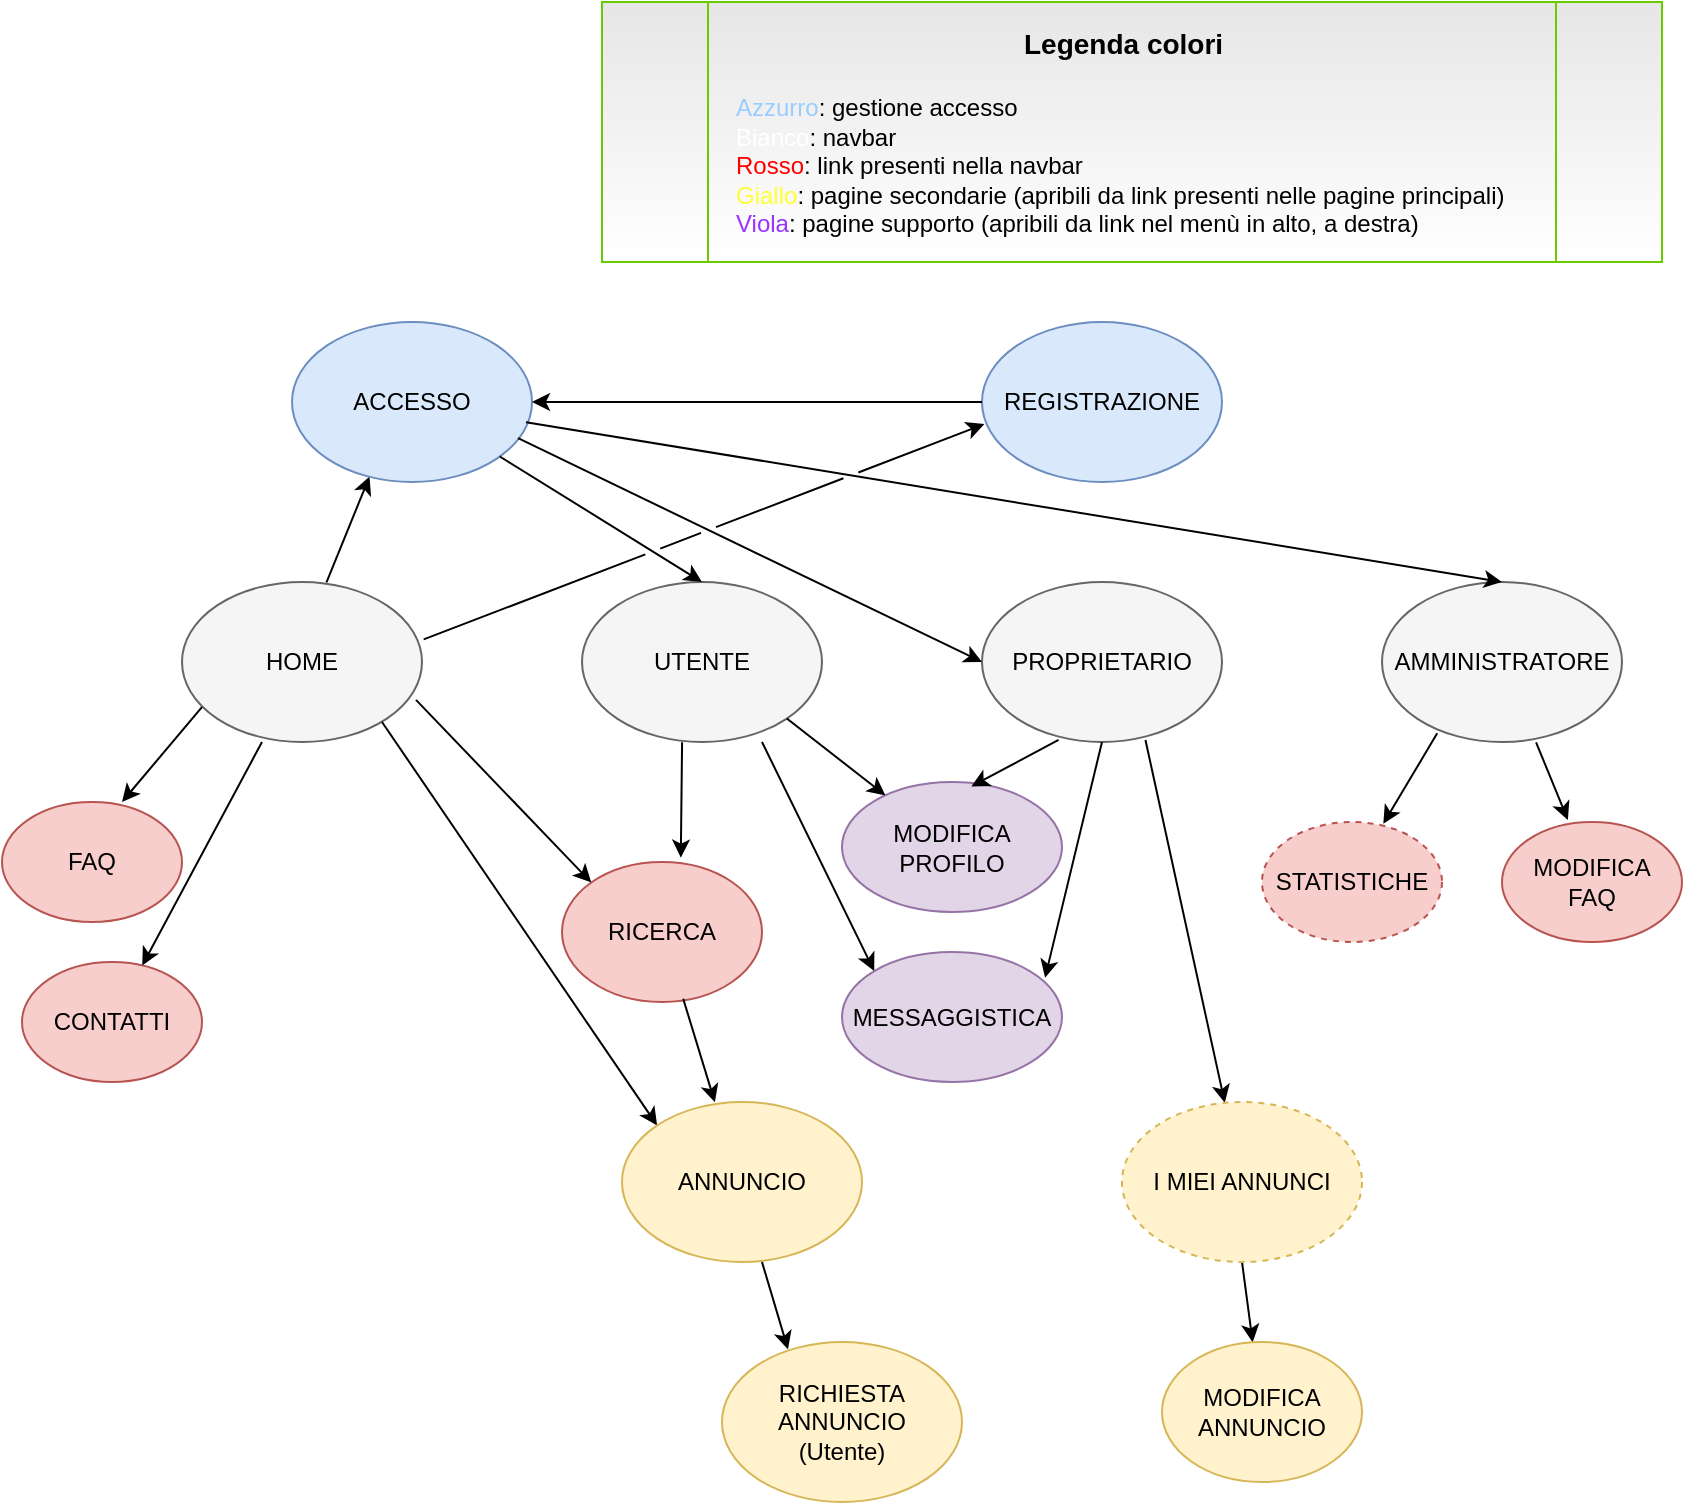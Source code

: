 <mxfile version="17.5.0" type="google"><diagram id="-Wcou86hjlJFKcC1c4PE" name="Page-1"><mxGraphModel dx="1384" dy="641" grid="1" gridSize="10" guides="1" tooltips="1" connect="1" arrows="1" fold="1" page="1" pageScale="1" pageWidth="850" pageHeight="1100" math="0" shadow="0"><root><mxCell id="0"/><mxCell id="1" parent="0"/><mxCell id="fVZKBjpOwWYT5I9LFeN5-1" value="" style="ellipse;whiteSpace=wrap;html=1;fillColor=#f5f5f5;strokeColor=#666666;fontColor=#333333;" parent="1" vertex="1"><mxGeometry x="100" y="310" width="120" height="80" as="geometry"/></mxCell><mxCell id="fVZKBjpOwWYT5I9LFeN5-2" value="HOME" style="text;html=1;strokeColor=none;fillColor=none;align=center;verticalAlign=middle;whiteSpace=wrap;rounded=0;" parent="1" vertex="1"><mxGeometry x="130" y="335" width="60" height="30" as="geometry"/></mxCell><mxCell id="fVZKBjpOwWYT5I9LFeN5-3" value="" style="ellipse;whiteSpace=wrap;html=1;fillColor=#f5f5f5;strokeColor=#666666;fontColor=#333333;" parent="1" vertex="1"><mxGeometry x="300" y="310" width="120" height="80" as="geometry"/></mxCell><mxCell id="fVZKBjpOwWYT5I9LFeN5-4" value="UTENTE" style="text;html=1;strokeColor=none;fillColor=none;align=center;verticalAlign=middle;whiteSpace=wrap;rounded=0;" parent="1" vertex="1"><mxGeometry x="330" y="335" width="60" height="30" as="geometry"/></mxCell><mxCell id="fVZKBjpOwWYT5I9LFeN5-5" value="" style="ellipse;whiteSpace=wrap;html=1;fillColor=#f5f5f5;fontColor=#333333;strokeColor=#666666;" parent="1" vertex="1"><mxGeometry x="500" y="310" width="120" height="80" as="geometry"/></mxCell><mxCell id="fVZKBjpOwWYT5I9LFeN5-6" value="PROPRIETARIO" style="text;html=1;strokeColor=none;fillColor=none;align=center;verticalAlign=middle;whiteSpace=wrap;rounded=0;" parent="1" vertex="1"><mxGeometry x="530" y="335" width="60" height="30" as="geometry"/></mxCell><mxCell id="fVZKBjpOwWYT5I9LFeN5-7" value="" style="ellipse;whiteSpace=wrap;html=1;fillColor=#f5f5f5;fontColor=#333333;strokeColor=#666666;" parent="1" vertex="1"><mxGeometry x="700" y="310" width="120" height="80" as="geometry"/></mxCell><mxCell id="fVZKBjpOwWYT5I9LFeN5-8" value="AMMINISTRATORE" style="text;html=1;strokeColor=none;fillColor=none;align=center;verticalAlign=middle;whiteSpace=wrap;rounded=0;" parent="1" vertex="1"><mxGeometry x="730" y="335" width="60" height="30" as="geometry"/></mxCell><mxCell id="fVZKBjpOwWYT5I9LFeN5-9" value="" style="endArrow=none;startArrow=classic;html=1;rounded=0;entryX=0.083;entryY=0.782;entryDx=0;entryDy=0;entryPerimeter=0;endFill=0;" parent="1" target="fVZKBjpOwWYT5I9LFeN5-1" edge="1"><mxGeometry width="50" height="50" relative="1" as="geometry"><mxPoint x="70" y="420" as="sourcePoint"/><mxPoint x="120" y="410" as="targetPoint"/></mxGeometry></mxCell><mxCell id="fVZKBjpOwWYT5I9LFeN5-13" value="" style="endArrow=none;startArrow=classic;html=1;rounded=0;endFill=0;entryX=0.602;entryY=0.002;entryDx=0;entryDy=0;exitX=0.323;exitY=0.966;exitDx=0;exitDy=0;entryPerimeter=0;exitPerimeter=0;" parent="1" source="fVZKBjpOwWYT5I9LFeN5-26" target="fVZKBjpOwWYT5I9LFeN5-1" edge="1"><mxGeometry width="50" height="50" relative="1" as="geometry"><mxPoint x="160" y="290" as="sourcePoint"/><mxPoint x="170" y="390" as="targetPoint"/></mxGeometry></mxCell><mxCell id="fVZKBjpOwWYT5I9LFeN5-14" value="" style="endArrow=none;startArrow=classic;html=1;rounded=0;entryX=0;entryY=0.605;entryDx=0;entryDy=0;entryPerimeter=0;endFill=0;exitX=0;exitY=0;exitDx=0;exitDy=0;" parent="1" source="fVZKBjpOwWYT5I9LFeN5-16" edge="1"><mxGeometry width="50" height="50" relative="1" as="geometry"><mxPoint x="250" y="465" as="sourcePoint"/><mxPoint x="200" y="380" as="targetPoint"/></mxGeometry></mxCell><mxCell id="fVZKBjpOwWYT5I9LFeN5-16" value="ANNUNCIO" style="ellipse;whiteSpace=wrap;html=1;fillColor=#fff2cc;strokeColor=#d6b656;" parent="1" vertex="1"><mxGeometry x="320" y="570" width="120" height="80" as="geometry"/></mxCell><mxCell id="fVZKBjpOwWYT5I9LFeN5-17" value="" style="endArrow=none;startArrow=classic;html=1;rounded=0;endFill=0;entryX=0.417;entryY=1.002;entryDx=0;entryDy=0;entryPerimeter=0;exitX=0.594;exitY=-0.031;exitDx=0;exitDy=0;exitPerimeter=0;" parent="1" source="fVZKBjpOwWYT5I9LFeN5-30" target="fVZKBjpOwWYT5I9LFeN5-3" edge="1"><mxGeometry width="50" height="50" relative="1" as="geometry"><mxPoint x="330" y="430" as="sourcePoint"/><mxPoint x="350" y="390" as="targetPoint"/></mxGeometry></mxCell><mxCell id="fVZKBjpOwWYT5I9LFeN5-18" value="" style="endArrow=none;startArrow=classic;html=1;rounded=0;endFill=0;entryX=0.681;entryY=0.987;entryDx=0;entryDy=0;entryPerimeter=0;" parent="1" source="fVZKBjpOwWYT5I9LFeN5-38" target="fVZKBjpOwWYT5I9LFeN5-5" edge="1"><mxGeometry width="50" height="50" relative="1" as="geometry"><mxPoint x="494.72" y="454.56" as="sourcePoint"/><mxPoint x="590" y="400" as="targetPoint"/></mxGeometry></mxCell><mxCell id="fVZKBjpOwWYT5I9LFeN5-22" value="&lt;div&gt;FAQ&lt;/div&gt;" style="ellipse;whiteSpace=wrap;html=1;fillColor=#f8cecc;strokeColor=#b85450;" parent="1" vertex="1"><mxGeometry x="10" y="420" width="90" height="60" as="geometry"/></mxCell><mxCell id="fVZKBjpOwWYT5I9LFeN5-23" value="CONTATTI" style="ellipse;whiteSpace=wrap;html=1;fillColor=#f8cecc;strokeColor=#b85450;" parent="1" vertex="1"><mxGeometry x="20" y="500" width="90" height="60" as="geometry"/></mxCell><mxCell id="fVZKBjpOwWYT5I9LFeN5-24" value="" style="endArrow=none;startArrow=classic;html=1;rounded=0;endFill=0;" parent="1" source="fVZKBjpOwWYT5I9LFeN5-23" edge="1"><mxGeometry width="50" height="50" relative="1" as="geometry"><mxPoint x="150" y="480" as="sourcePoint"/><mxPoint x="140" y="390" as="targetPoint"/></mxGeometry></mxCell><mxCell id="fVZKBjpOwWYT5I9LFeN5-25" value="REGISTRAZIONE" style="ellipse;whiteSpace=wrap;html=1;fillColor=#dae8fc;strokeColor=#6c8ebf;" parent="1" vertex="1"><mxGeometry x="500" y="180" width="120" height="80" as="geometry"/></mxCell><mxCell id="fVZKBjpOwWYT5I9LFeN5-26" value="ACCESSO" style="ellipse;whiteSpace=wrap;html=1;fillColor=#dae8fc;strokeColor=#6c8ebf;" parent="1" vertex="1"><mxGeometry x="155" y="180" width="120" height="80" as="geometry"/></mxCell><mxCell id="fVZKBjpOwWYT5I9LFeN5-28" value="" style="endArrow=none;startArrow=classic;html=1;rounded=0;entryX=0.5;entryY=1;entryDx=0;entryDy=0;endFill=0;" parent="1" source="fVZKBjpOwWYT5I9LFeN5-29" target="fVZKBjpOwWYT5I9LFeN5-38" edge="1"><mxGeometry width="50" height="50" relative="1" as="geometry"><mxPoint x="360" y="590" as="sourcePoint"/><mxPoint x="299.98" y="530" as="targetPoint"/></mxGeometry></mxCell><mxCell id="fVZKBjpOwWYT5I9LFeN5-29" value="&lt;div&gt;MODIFICA&lt;/div&gt;&lt;div&gt;ANNUNCIO&lt;/div&gt;" style="ellipse;whiteSpace=wrap;html=1;fillColor=#fff2cc;strokeColor=#d6b656;" parent="1" vertex="1"><mxGeometry x="590" y="690" width="100" height="70" as="geometry"/></mxCell><mxCell id="fVZKBjpOwWYT5I9LFeN5-30" value="RICERCA" style="ellipse;whiteSpace=wrap;html=1;fillColor=#f8cecc;strokeColor=#b85450;" parent="1" vertex="1"><mxGeometry x="290" y="450" width="100" height="70" as="geometry"/></mxCell><mxCell id="fVZKBjpOwWYT5I9LFeN5-32" value="" style="endArrow=none;startArrow=classic;html=1;rounded=0;endFill=0;entryX=0.975;entryY=0.737;entryDx=0;entryDy=0;entryPerimeter=0;exitX=0;exitY=0;exitDx=0;exitDy=0;" parent="1" source="fVZKBjpOwWYT5I9LFeN5-30" target="fVZKBjpOwWYT5I9LFeN5-1" edge="1"><mxGeometry width="50" height="50" relative="1" as="geometry"><mxPoint x="349.4" y="437.83" as="sourcePoint"/><mxPoint x="360.04" y="400.16" as="targetPoint"/></mxGeometry></mxCell><mxCell id="fVZKBjpOwWYT5I9LFeN5-33" value="" style="endArrow=none;startArrow=classic;html=1;rounded=0;endFill=0;entryX=0.606;entryY=0.977;entryDx=0;entryDy=0;entryPerimeter=0;exitX=0.387;exitY=0.002;exitDx=0;exitDy=0;exitPerimeter=0;" parent="1" source="fVZKBjpOwWYT5I9LFeN5-16" target="fVZKBjpOwWYT5I9LFeN5-30" edge="1"><mxGeometry width="50" height="50" relative="1" as="geometry"><mxPoint x="351" y="580" as="sourcePoint"/><mxPoint x="360.04" y="400.16" as="targetPoint"/></mxGeometry></mxCell><mxCell id="fVZKBjpOwWYT5I9LFeN5-35" value="&lt;div&gt;MODIFICA&lt;/div&gt;&lt;div&gt;PROFILO&lt;br&gt;&lt;/div&gt;" style="ellipse;whiteSpace=wrap;html=1;fillColor=#e1d5e7;strokeColor=#9673a6;" parent="1" vertex="1"><mxGeometry x="430" y="410" width="110" height="65" as="geometry"/></mxCell><mxCell id="fVZKBjpOwWYT5I9LFeN5-36" value="" style="endArrow=none;startArrow=classic;html=1;rounded=0;endFill=0;entryX=0.319;entryY=0.987;entryDx=0;entryDy=0;entryPerimeter=0;exitX=0.588;exitY=0.034;exitDx=0;exitDy=0;exitPerimeter=0;" parent="1" source="fVZKBjpOwWYT5I9LFeN5-35" target="fVZKBjpOwWYT5I9LFeN5-5" edge="1"><mxGeometry width="50" height="50" relative="1" as="geometry"><mxPoint x="392.574" y="573.77" as="sourcePoint"/><mxPoint x="527.574" y="388.284" as="targetPoint"/></mxGeometry></mxCell><mxCell id="fVZKBjpOwWYT5I9LFeN5-37" value="" style="endArrow=none;startArrow=classic;html=1;rounded=0;endFill=0;entryX=1;entryY=1;entryDx=0;entryDy=0;" parent="1" source="fVZKBjpOwWYT5I9LFeN5-35" target="fVZKBjpOwWYT5I9LFeN5-3" edge="1"><mxGeometry width="50" height="50" relative="1" as="geometry"><mxPoint x="504.68" y="507.21" as="sourcePoint"/><mxPoint x="548.28" y="398.96" as="targetPoint"/></mxGeometry></mxCell><mxCell id="fVZKBjpOwWYT5I9LFeN5-38" value="I MIEI ANNUNCI" style="ellipse;whiteSpace=wrap;html=1;dashed=1;fillColor=#fff2cc;strokeColor=#d6b656;" parent="1" vertex="1"><mxGeometry x="570" y="570" width="120" height="80" as="geometry"/></mxCell><mxCell id="fVZKBjpOwWYT5I9LFeN5-39" value="RICHIESTA&lt;div&gt;ANNUNCIO&lt;/div&gt;&lt;div&gt;(Utente)&lt;br&gt;&lt;/div&gt;" style="ellipse;whiteSpace=wrap;html=1;fillColor=#fff2cc;strokeColor=#d6b656;" parent="1" vertex="1"><mxGeometry x="370" y="690" width="120" height="80" as="geometry"/></mxCell><mxCell id="fVZKBjpOwWYT5I9LFeN5-40" value="" style="endArrow=none;startArrow=classic;html=1;rounded=0;endFill=0;exitX=0.275;exitY=0.046;exitDx=0;exitDy=0;exitPerimeter=0;" parent="1" source="fVZKBjpOwWYT5I9LFeN5-39" edge="1"><mxGeometry width="50" height="50" relative="1" as="geometry"><mxPoint x="410" y="690" as="sourcePoint"/><mxPoint x="390" y="650" as="targetPoint"/></mxGeometry></mxCell><mxCell id="fVZKBjpOwWYT5I9LFeN5-41" value="" style="endArrow=none;startArrow=classic;html=1;rounded=0;entryX=0.642;entryY=1.002;entryDx=0;entryDy=0;endFill=0;exitX=0.366;exitY=-0.017;exitDx=0;exitDy=0;entryPerimeter=0;exitPerimeter=0;" parent="1" source="fVZKBjpOwWYT5I9LFeN5-42" target="fVZKBjpOwWYT5I9LFeN5-7" edge="1"><mxGeometry width="50" height="50" relative="1" as="geometry"><mxPoint x="830" y="430" as="sourcePoint"/><mxPoint x="869.96" y="382.56" as="targetPoint"/></mxGeometry></mxCell><mxCell id="fVZKBjpOwWYT5I9LFeN5-42" value="MODIFICA&lt;br&gt;&lt;div&gt;FAQ&lt;/div&gt;" style="ellipse;whiteSpace=wrap;html=1;fillColor=#f8cecc;strokeColor=#b85450;" parent="1" vertex="1"><mxGeometry x="760" y="430" width="90" height="60" as="geometry"/></mxCell><mxCell id="fVZKBjpOwWYT5I9LFeN5-43" value="STATISTICHE" style="ellipse;whiteSpace=wrap;html=1;dashed=1;fillColor=#f8cecc;strokeColor=#b85450;" parent="1" vertex="1"><mxGeometry x="640" y="430" width="90" height="60" as="geometry"/></mxCell><mxCell id="fVZKBjpOwWYT5I9LFeN5-44" value="" style="endArrow=none;startArrow=classic;html=1;rounded=0;entryX=0.23;entryY=0.946;entryDx=0;entryDy=0;endFill=0;exitX=0.674;exitY=0.014;exitDx=0;exitDy=0;entryPerimeter=0;exitPerimeter=0;" parent="1" source="fVZKBjpOwWYT5I9LFeN5-43" target="fVZKBjpOwWYT5I9LFeN5-7" edge="1"><mxGeometry width="50" height="50" relative="1" as="geometry"><mxPoint x="745.9" y="428.82" as="sourcePoint"/><mxPoint x="730" y="390" as="targetPoint"/></mxGeometry></mxCell><mxCell id="fVZKBjpOwWYT5I9LFeN5-45" value="MESSAGGISTICA" style="ellipse;whiteSpace=wrap;html=1;fillColor=#e1d5e7;strokeColor=#9673a6;" parent="1" vertex="1"><mxGeometry x="430" y="495" width="110" height="65" as="geometry"/></mxCell><mxCell id="fVZKBjpOwWYT5I9LFeN5-46" value="" style="endArrow=none;startArrow=classic;html=1;rounded=0;endFill=0;entryX=1;entryY=1;entryDx=0;entryDy=0;exitX=0;exitY=0;exitDx=0;exitDy=0;" parent="1" source="fVZKBjpOwWYT5I9LFeN5-45" edge="1"><mxGeometry width="50" height="50" relative="1" as="geometry"><mxPoint x="439.093" y="428.434" as="sourcePoint"/><mxPoint x="389.996" y="390.004" as="targetPoint"/></mxGeometry></mxCell><mxCell id="fVZKBjpOwWYT5I9LFeN5-47" value="" style="endArrow=none;startArrow=classic;html=1;rounded=0;endFill=0;entryX=0.5;entryY=1;entryDx=0;entryDy=0;exitX=0.923;exitY=0.198;exitDx=0;exitDy=0;exitPerimeter=0;" parent="1" source="fVZKBjpOwWYT5I9LFeN5-45" target="fVZKBjpOwWYT5I9LFeN5-5" edge="1"><mxGeometry width="50" height="50" relative="1" as="geometry"><mxPoint x="504.68" y="422.21" as="sourcePoint"/><mxPoint x="548.28" y="398.96" as="targetPoint"/></mxGeometry></mxCell><mxCell id="fVZKBjpOwWYT5I9LFeN5-48" value="" style="endArrow=classic;html=1;rounded=0;entryX=0.5;entryY=0;entryDx=0;entryDy=0;" parent="1" source="fVZKBjpOwWYT5I9LFeN5-26" target="fVZKBjpOwWYT5I9LFeN5-3" edge="1"><mxGeometry width="50" height="50" relative="1" as="geometry"><mxPoint x="335" y="250" as="sourcePoint"/><mxPoint x="385" y="200" as="targetPoint"/></mxGeometry></mxCell><mxCell id="fVZKBjpOwWYT5I9LFeN5-49" value="" style="endArrow=classic;html=1;rounded=0;exitX=0.942;exitY=0.726;exitDx=0;exitDy=0;entryX=0;entryY=0.5;entryDx=0;entryDy=0;exitPerimeter=0;" parent="1" source="fVZKBjpOwWYT5I9LFeN5-26" target="fVZKBjpOwWYT5I9LFeN5-5" edge="1"><mxGeometry width="50" height="50" relative="1" as="geometry"><mxPoint x="310" y="180" as="sourcePoint"/><mxPoint x="370.0" y="230" as="targetPoint"/></mxGeometry></mxCell><mxCell id="fVZKBjpOwWYT5I9LFeN5-50" value="" style="endArrow=classic;html=1;rounded=0;entryX=0.5;entryY=0;entryDx=0;entryDy=0;exitX=0.975;exitY=0.626;exitDx=0;exitDy=0;exitPerimeter=0;" parent="1" source="fVZKBjpOwWYT5I9LFeN5-26" target="fVZKBjpOwWYT5I9LFeN5-7" edge="1"><mxGeometry width="50" height="50" relative="1" as="geometry"><mxPoint x="315" y="160" as="sourcePoint"/><mxPoint x="560" y="220" as="targetPoint"/></mxGeometry></mxCell><mxCell id="-1g7IcFXymfzdo3au-dW-3" value="" style="shape=process;whiteSpace=wrap;html=1;backgroundOutline=1;fontSize=14;fillColor=#FFFFFF;strokeColor=#66CC00;gradientColor=#E6E6E6;gradientDirection=north;" vertex="1" parent="1"><mxGeometry x="310" y="20" width="530" height="130" as="geometry"/></mxCell><mxCell id="-1g7IcFXymfzdo3au-dW-4" value="&lt;div style=&quot;text-align: center&quot;&gt;&lt;font style=&quot;font-size: 14px&quot;&gt;&lt;b&gt;Legenda colori&lt;/b&gt;&lt;/font&gt;&lt;/div&gt;&lt;div style=&quot;text-align: center&quot;&gt;&lt;b&gt;&lt;font style=&quot;font-size: 14px&quot;&gt;&lt;br&gt;&lt;/font&gt;&lt;/b&gt;&lt;/div&gt;&lt;div&gt;&lt;font color=&quot;#99ccff&quot;&gt;Azzurro&lt;/font&gt;: gestione accesso&lt;/div&gt;&lt;div&gt;&lt;font color=&quot;#ffffff&quot;&gt;Bianco&lt;/font&gt;: navbar&amp;nbsp;&lt;/div&gt;&lt;div&gt;&lt;font color=&quot;#ff0000&quot;&gt;Rosso&lt;/font&gt;: link presenti nella navbar&lt;/div&gt;&lt;div&gt;&lt;font color=&quot;#ffff33&quot;&gt;Giallo&lt;/font&gt;: pagine secondarie (apribili da link presenti nelle pagine principali)&amp;nbsp;&lt;/div&gt;&lt;div&gt;&lt;font color=&quot;#9933ff&quot;&gt;Viola&lt;/font&gt;: pagine supporto (apribili da link nel menù in alto, a destra)&lt;/div&gt;" style="text;html=1;align=left;verticalAlign=middle;resizable=0;points=[];autosize=1;strokeColor=none;fillColor=none;" vertex="1" parent="1"><mxGeometry x="375" y="35" width="400" height="100" as="geometry"/></mxCell><mxCell id="-1g7IcFXymfzdo3au-dW-5" value="" style="endArrow=none;startArrow=classic;html=1;rounded=0;endFill=0;entryX=0;entryY=0.5;entryDx=0;entryDy=0;" edge="1" parent="1" source="fVZKBjpOwWYT5I9LFeN5-26" target="fVZKBjpOwWYT5I9LFeN5-25"><mxGeometry width="50" height="50" relative="1" as="geometry"><mxPoint x="203.76" y="267.28" as="sourcePoint"/><mxPoint x="182.24" y="320.16" as="targetPoint"/></mxGeometry></mxCell><mxCell id="fVZKBjpOwWYT5I9LFeN5-27" value="" style="endArrow=none;startArrow=classic;html=1;rounded=0;endFill=0;entryX=1.007;entryY=0.359;entryDx=0;entryDy=0;entryPerimeter=0;jumpStyle=gap;jumpSize=8;exitX=0.01;exitY=0.638;exitDx=0;exitDy=0;exitPerimeter=0;" parent="1" source="fVZKBjpOwWYT5I9LFeN5-25" target="fVZKBjpOwWYT5I9LFeN5-1" edge="1"><mxGeometry width="50" height="50" relative="1" as="geometry"><mxPoint x="128.28" y="528.96" as="sourcePoint"/><mxPoint x="180" y="310" as="targetPoint"/></mxGeometry></mxCell></root></mxGraphModel></diagram></mxfile>